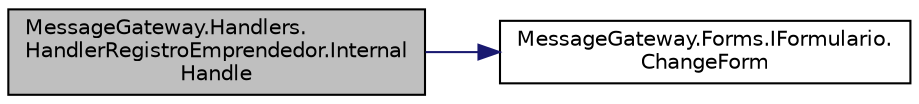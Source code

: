 digraph "MessageGateway.Handlers.HandlerRegistroEmprendedor.InternalHandle"
{
 // INTERACTIVE_SVG=YES
 // LATEX_PDF_SIZE
  edge [fontname="Helvetica",fontsize="10",labelfontname="Helvetica",labelfontsize="10"];
  node [fontname="Helvetica",fontsize="10",shape=record];
  rankdir="LR";
  Node1 [label="MessageGateway.Handlers.\lHandlerRegistroEmprendedor.Internal\lHandle",height=0.2,width=0.4,color="black", fillcolor="grey75", style="filled", fontcolor="black",tooltip="Internal handle que presenta un menu para ir completando el registro. Delega la tarea de registro de ..."];
  Node1 -> Node2 [color="midnightblue",fontsize="10",style="solid",fontname="Helvetica"];
  Node2 [label="MessageGateway.Forms.IFormulario.\lChangeForm",height=0.2,width=0.4,color="black", fillcolor="white", style="filled",URL="$interfaceMessageGateway_1_1Forms_1_1IFormulario.html#af719fd1f858d7ee2d94b86b16ec7399d",tooltip="Metodo que cambia el formulario donde esta parado el usuario."];
}
